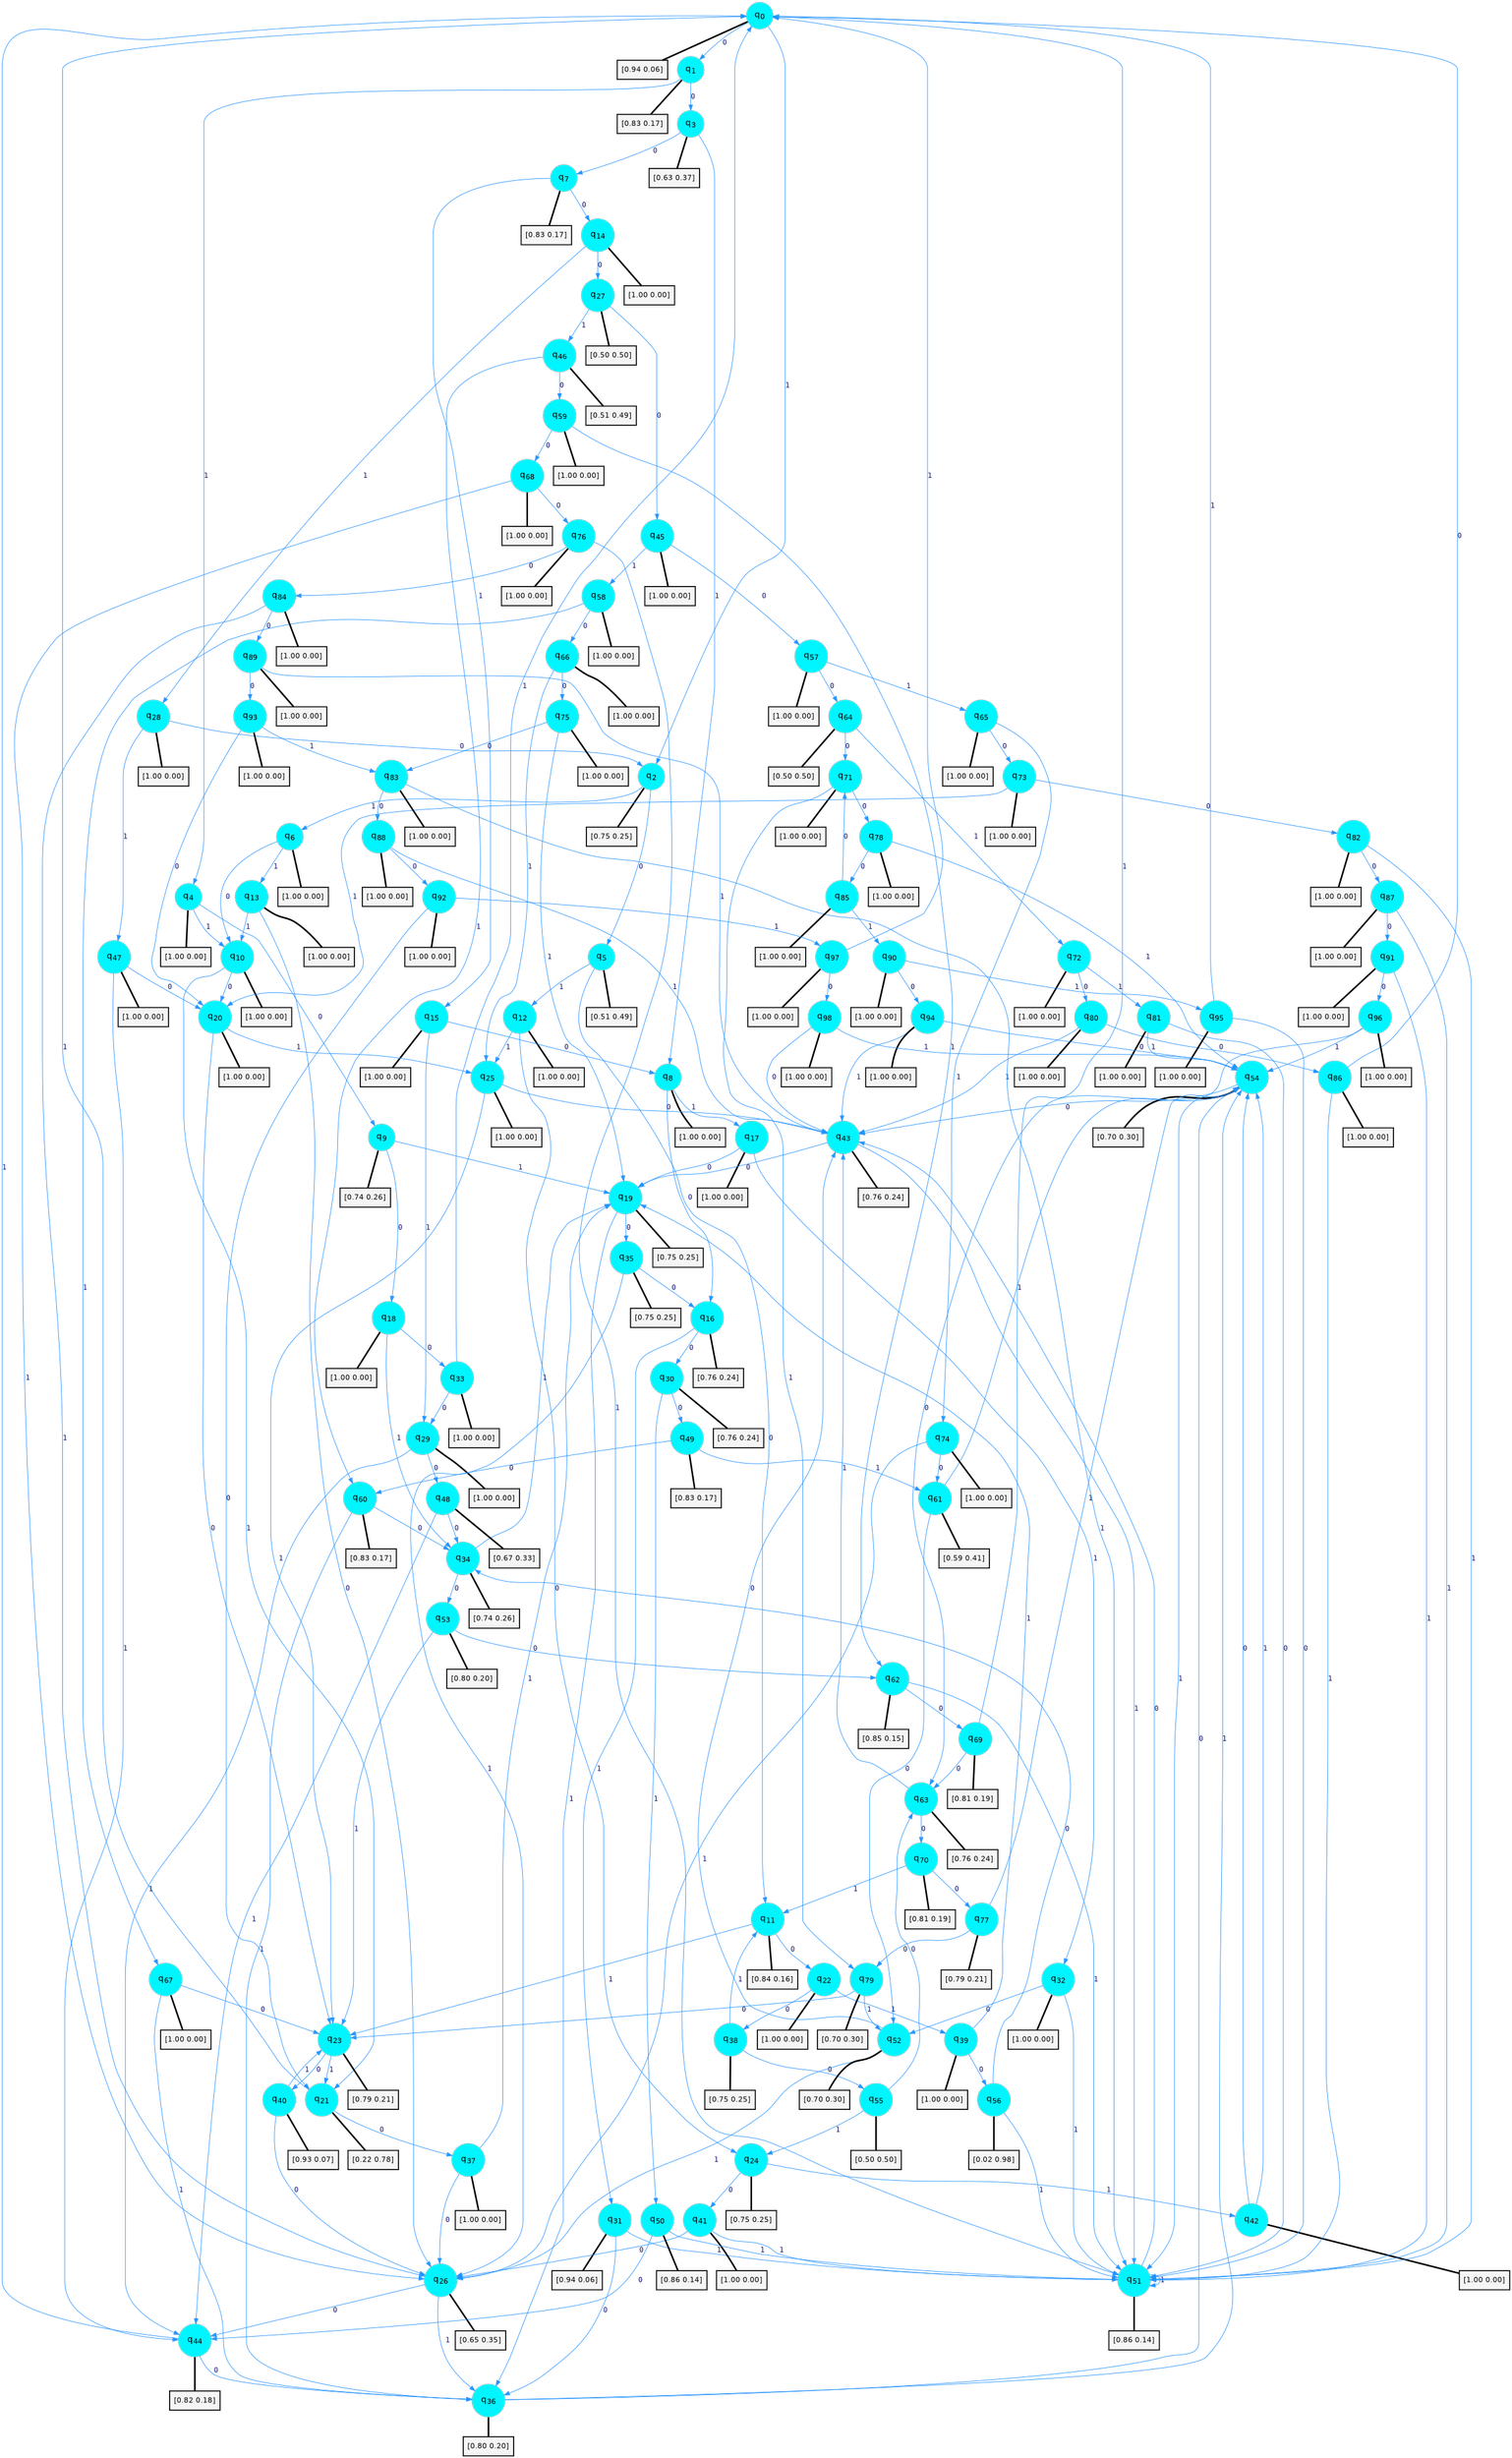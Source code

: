 digraph G {
graph [
bgcolor=transparent, dpi=300, rankdir=TD, size="40,25"];
node [
color=gray, fillcolor=turquoise1, fontcolor=black, fontname=Helvetica, fontsize=16, fontweight=bold, shape=circle, style=filled];
edge [
arrowsize=1, color=dodgerblue1, fontcolor=midnightblue, fontname=courier, fontweight=bold, penwidth=1, style=solid, weight=20];
0[label=<q<SUB>0</SUB>>];
1[label=<q<SUB>1</SUB>>];
2[label=<q<SUB>2</SUB>>];
3[label=<q<SUB>3</SUB>>];
4[label=<q<SUB>4</SUB>>];
5[label=<q<SUB>5</SUB>>];
6[label=<q<SUB>6</SUB>>];
7[label=<q<SUB>7</SUB>>];
8[label=<q<SUB>8</SUB>>];
9[label=<q<SUB>9</SUB>>];
10[label=<q<SUB>10</SUB>>];
11[label=<q<SUB>11</SUB>>];
12[label=<q<SUB>12</SUB>>];
13[label=<q<SUB>13</SUB>>];
14[label=<q<SUB>14</SUB>>];
15[label=<q<SUB>15</SUB>>];
16[label=<q<SUB>16</SUB>>];
17[label=<q<SUB>17</SUB>>];
18[label=<q<SUB>18</SUB>>];
19[label=<q<SUB>19</SUB>>];
20[label=<q<SUB>20</SUB>>];
21[label=<q<SUB>21</SUB>>];
22[label=<q<SUB>22</SUB>>];
23[label=<q<SUB>23</SUB>>];
24[label=<q<SUB>24</SUB>>];
25[label=<q<SUB>25</SUB>>];
26[label=<q<SUB>26</SUB>>];
27[label=<q<SUB>27</SUB>>];
28[label=<q<SUB>28</SUB>>];
29[label=<q<SUB>29</SUB>>];
30[label=<q<SUB>30</SUB>>];
31[label=<q<SUB>31</SUB>>];
32[label=<q<SUB>32</SUB>>];
33[label=<q<SUB>33</SUB>>];
34[label=<q<SUB>34</SUB>>];
35[label=<q<SUB>35</SUB>>];
36[label=<q<SUB>36</SUB>>];
37[label=<q<SUB>37</SUB>>];
38[label=<q<SUB>38</SUB>>];
39[label=<q<SUB>39</SUB>>];
40[label=<q<SUB>40</SUB>>];
41[label=<q<SUB>41</SUB>>];
42[label=<q<SUB>42</SUB>>];
43[label=<q<SUB>43</SUB>>];
44[label=<q<SUB>44</SUB>>];
45[label=<q<SUB>45</SUB>>];
46[label=<q<SUB>46</SUB>>];
47[label=<q<SUB>47</SUB>>];
48[label=<q<SUB>48</SUB>>];
49[label=<q<SUB>49</SUB>>];
50[label=<q<SUB>50</SUB>>];
51[label=<q<SUB>51</SUB>>];
52[label=<q<SUB>52</SUB>>];
53[label=<q<SUB>53</SUB>>];
54[label=<q<SUB>54</SUB>>];
55[label=<q<SUB>55</SUB>>];
56[label=<q<SUB>56</SUB>>];
57[label=<q<SUB>57</SUB>>];
58[label=<q<SUB>58</SUB>>];
59[label=<q<SUB>59</SUB>>];
60[label=<q<SUB>60</SUB>>];
61[label=<q<SUB>61</SUB>>];
62[label=<q<SUB>62</SUB>>];
63[label=<q<SUB>63</SUB>>];
64[label=<q<SUB>64</SUB>>];
65[label=<q<SUB>65</SUB>>];
66[label=<q<SUB>66</SUB>>];
67[label=<q<SUB>67</SUB>>];
68[label=<q<SUB>68</SUB>>];
69[label=<q<SUB>69</SUB>>];
70[label=<q<SUB>70</SUB>>];
71[label=<q<SUB>71</SUB>>];
72[label=<q<SUB>72</SUB>>];
73[label=<q<SUB>73</SUB>>];
74[label=<q<SUB>74</SUB>>];
75[label=<q<SUB>75</SUB>>];
76[label=<q<SUB>76</SUB>>];
77[label=<q<SUB>77</SUB>>];
78[label=<q<SUB>78</SUB>>];
79[label=<q<SUB>79</SUB>>];
80[label=<q<SUB>80</SUB>>];
81[label=<q<SUB>81</SUB>>];
82[label=<q<SUB>82</SUB>>];
83[label=<q<SUB>83</SUB>>];
84[label=<q<SUB>84</SUB>>];
85[label=<q<SUB>85</SUB>>];
86[label=<q<SUB>86</SUB>>];
87[label=<q<SUB>87</SUB>>];
88[label=<q<SUB>88</SUB>>];
89[label=<q<SUB>89</SUB>>];
90[label=<q<SUB>90</SUB>>];
91[label=<q<SUB>91</SUB>>];
92[label=<q<SUB>92</SUB>>];
93[label=<q<SUB>93</SUB>>];
94[label=<q<SUB>94</SUB>>];
95[label=<q<SUB>95</SUB>>];
96[label=<q<SUB>96</SUB>>];
97[label=<q<SUB>97</SUB>>];
98[label=<q<SUB>98</SUB>>];
99[label="[0.94 0.06]", shape=box,fontcolor=black, fontname=Helvetica, fontsize=14, penwidth=2, fillcolor=whitesmoke,color=black];
100[label="[0.83 0.17]", shape=box,fontcolor=black, fontname=Helvetica, fontsize=14, penwidth=2, fillcolor=whitesmoke,color=black];
101[label="[0.75 0.25]", shape=box,fontcolor=black, fontname=Helvetica, fontsize=14, penwidth=2, fillcolor=whitesmoke,color=black];
102[label="[0.63 0.37]", shape=box,fontcolor=black, fontname=Helvetica, fontsize=14, penwidth=2, fillcolor=whitesmoke,color=black];
103[label="[1.00 0.00]", shape=box,fontcolor=black, fontname=Helvetica, fontsize=14, penwidth=2, fillcolor=whitesmoke,color=black];
104[label="[0.51 0.49]", shape=box,fontcolor=black, fontname=Helvetica, fontsize=14, penwidth=2, fillcolor=whitesmoke,color=black];
105[label="[1.00 0.00]", shape=box,fontcolor=black, fontname=Helvetica, fontsize=14, penwidth=2, fillcolor=whitesmoke,color=black];
106[label="[0.83 0.17]", shape=box,fontcolor=black, fontname=Helvetica, fontsize=14, penwidth=2, fillcolor=whitesmoke,color=black];
107[label="[1.00 0.00]", shape=box,fontcolor=black, fontname=Helvetica, fontsize=14, penwidth=2, fillcolor=whitesmoke,color=black];
108[label="[0.74 0.26]", shape=box,fontcolor=black, fontname=Helvetica, fontsize=14, penwidth=2, fillcolor=whitesmoke,color=black];
109[label="[1.00 0.00]", shape=box,fontcolor=black, fontname=Helvetica, fontsize=14, penwidth=2, fillcolor=whitesmoke,color=black];
110[label="[0.84 0.16]", shape=box,fontcolor=black, fontname=Helvetica, fontsize=14, penwidth=2, fillcolor=whitesmoke,color=black];
111[label="[1.00 0.00]", shape=box,fontcolor=black, fontname=Helvetica, fontsize=14, penwidth=2, fillcolor=whitesmoke,color=black];
112[label="[1.00 0.00]", shape=box,fontcolor=black, fontname=Helvetica, fontsize=14, penwidth=2, fillcolor=whitesmoke,color=black];
113[label="[1.00 0.00]", shape=box,fontcolor=black, fontname=Helvetica, fontsize=14, penwidth=2, fillcolor=whitesmoke,color=black];
114[label="[1.00 0.00]", shape=box,fontcolor=black, fontname=Helvetica, fontsize=14, penwidth=2, fillcolor=whitesmoke,color=black];
115[label="[0.76 0.24]", shape=box,fontcolor=black, fontname=Helvetica, fontsize=14, penwidth=2, fillcolor=whitesmoke,color=black];
116[label="[1.00 0.00]", shape=box,fontcolor=black, fontname=Helvetica, fontsize=14, penwidth=2, fillcolor=whitesmoke,color=black];
117[label="[1.00 0.00]", shape=box,fontcolor=black, fontname=Helvetica, fontsize=14, penwidth=2, fillcolor=whitesmoke,color=black];
118[label="[0.75 0.25]", shape=box,fontcolor=black, fontname=Helvetica, fontsize=14, penwidth=2, fillcolor=whitesmoke,color=black];
119[label="[1.00 0.00]", shape=box,fontcolor=black, fontname=Helvetica, fontsize=14, penwidth=2, fillcolor=whitesmoke,color=black];
120[label="[0.22 0.78]", shape=box,fontcolor=black, fontname=Helvetica, fontsize=14, penwidth=2, fillcolor=whitesmoke,color=black];
121[label="[1.00 0.00]", shape=box,fontcolor=black, fontname=Helvetica, fontsize=14, penwidth=2, fillcolor=whitesmoke,color=black];
122[label="[0.79 0.21]", shape=box,fontcolor=black, fontname=Helvetica, fontsize=14, penwidth=2, fillcolor=whitesmoke,color=black];
123[label="[0.75 0.25]", shape=box,fontcolor=black, fontname=Helvetica, fontsize=14, penwidth=2, fillcolor=whitesmoke,color=black];
124[label="[1.00 0.00]", shape=box,fontcolor=black, fontname=Helvetica, fontsize=14, penwidth=2, fillcolor=whitesmoke,color=black];
125[label="[0.65 0.35]", shape=box,fontcolor=black, fontname=Helvetica, fontsize=14, penwidth=2, fillcolor=whitesmoke,color=black];
126[label="[0.50 0.50]", shape=box,fontcolor=black, fontname=Helvetica, fontsize=14, penwidth=2, fillcolor=whitesmoke,color=black];
127[label="[1.00 0.00]", shape=box,fontcolor=black, fontname=Helvetica, fontsize=14, penwidth=2, fillcolor=whitesmoke,color=black];
128[label="[1.00 0.00]", shape=box,fontcolor=black, fontname=Helvetica, fontsize=14, penwidth=2, fillcolor=whitesmoke,color=black];
129[label="[0.76 0.24]", shape=box,fontcolor=black, fontname=Helvetica, fontsize=14, penwidth=2, fillcolor=whitesmoke,color=black];
130[label="[0.94 0.06]", shape=box,fontcolor=black, fontname=Helvetica, fontsize=14, penwidth=2, fillcolor=whitesmoke,color=black];
131[label="[1.00 0.00]", shape=box,fontcolor=black, fontname=Helvetica, fontsize=14, penwidth=2, fillcolor=whitesmoke,color=black];
132[label="[1.00 0.00]", shape=box,fontcolor=black, fontname=Helvetica, fontsize=14, penwidth=2, fillcolor=whitesmoke,color=black];
133[label="[0.74 0.26]", shape=box,fontcolor=black, fontname=Helvetica, fontsize=14, penwidth=2, fillcolor=whitesmoke,color=black];
134[label="[0.75 0.25]", shape=box,fontcolor=black, fontname=Helvetica, fontsize=14, penwidth=2, fillcolor=whitesmoke,color=black];
135[label="[0.80 0.20]", shape=box,fontcolor=black, fontname=Helvetica, fontsize=14, penwidth=2, fillcolor=whitesmoke,color=black];
136[label="[1.00 0.00]", shape=box,fontcolor=black, fontname=Helvetica, fontsize=14, penwidth=2, fillcolor=whitesmoke,color=black];
137[label="[0.75 0.25]", shape=box,fontcolor=black, fontname=Helvetica, fontsize=14, penwidth=2, fillcolor=whitesmoke,color=black];
138[label="[1.00 0.00]", shape=box,fontcolor=black, fontname=Helvetica, fontsize=14, penwidth=2, fillcolor=whitesmoke,color=black];
139[label="[0.93 0.07]", shape=box,fontcolor=black, fontname=Helvetica, fontsize=14, penwidth=2, fillcolor=whitesmoke,color=black];
140[label="[1.00 0.00]", shape=box,fontcolor=black, fontname=Helvetica, fontsize=14, penwidth=2, fillcolor=whitesmoke,color=black];
141[label="[1.00 0.00]", shape=box,fontcolor=black, fontname=Helvetica, fontsize=14, penwidth=2, fillcolor=whitesmoke,color=black];
142[label="[0.76 0.24]", shape=box,fontcolor=black, fontname=Helvetica, fontsize=14, penwidth=2, fillcolor=whitesmoke,color=black];
143[label="[0.82 0.18]", shape=box,fontcolor=black, fontname=Helvetica, fontsize=14, penwidth=2, fillcolor=whitesmoke,color=black];
144[label="[1.00 0.00]", shape=box,fontcolor=black, fontname=Helvetica, fontsize=14, penwidth=2, fillcolor=whitesmoke,color=black];
145[label="[0.51 0.49]", shape=box,fontcolor=black, fontname=Helvetica, fontsize=14, penwidth=2, fillcolor=whitesmoke,color=black];
146[label="[1.00 0.00]", shape=box,fontcolor=black, fontname=Helvetica, fontsize=14, penwidth=2, fillcolor=whitesmoke,color=black];
147[label="[0.67 0.33]", shape=box,fontcolor=black, fontname=Helvetica, fontsize=14, penwidth=2, fillcolor=whitesmoke,color=black];
148[label="[0.83 0.17]", shape=box,fontcolor=black, fontname=Helvetica, fontsize=14, penwidth=2, fillcolor=whitesmoke,color=black];
149[label="[0.86 0.14]", shape=box,fontcolor=black, fontname=Helvetica, fontsize=14, penwidth=2, fillcolor=whitesmoke,color=black];
150[label="[0.86 0.14]", shape=box,fontcolor=black, fontname=Helvetica, fontsize=14, penwidth=2, fillcolor=whitesmoke,color=black];
151[label="[0.70 0.30]", shape=box,fontcolor=black, fontname=Helvetica, fontsize=14, penwidth=2, fillcolor=whitesmoke,color=black];
152[label="[0.80 0.20]", shape=box,fontcolor=black, fontname=Helvetica, fontsize=14, penwidth=2, fillcolor=whitesmoke,color=black];
153[label="[0.70 0.30]", shape=box,fontcolor=black, fontname=Helvetica, fontsize=14, penwidth=2, fillcolor=whitesmoke,color=black];
154[label="[0.50 0.50]", shape=box,fontcolor=black, fontname=Helvetica, fontsize=14, penwidth=2, fillcolor=whitesmoke,color=black];
155[label="[0.02 0.98]", shape=box,fontcolor=black, fontname=Helvetica, fontsize=14, penwidth=2, fillcolor=whitesmoke,color=black];
156[label="[1.00 0.00]", shape=box,fontcolor=black, fontname=Helvetica, fontsize=14, penwidth=2, fillcolor=whitesmoke,color=black];
157[label="[1.00 0.00]", shape=box,fontcolor=black, fontname=Helvetica, fontsize=14, penwidth=2, fillcolor=whitesmoke,color=black];
158[label="[1.00 0.00]", shape=box,fontcolor=black, fontname=Helvetica, fontsize=14, penwidth=2, fillcolor=whitesmoke,color=black];
159[label="[0.83 0.17]", shape=box,fontcolor=black, fontname=Helvetica, fontsize=14, penwidth=2, fillcolor=whitesmoke,color=black];
160[label="[0.59 0.41]", shape=box,fontcolor=black, fontname=Helvetica, fontsize=14, penwidth=2, fillcolor=whitesmoke,color=black];
161[label="[0.85 0.15]", shape=box,fontcolor=black, fontname=Helvetica, fontsize=14, penwidth=2, fillcolor=whitesmoke,color=black];
162[label="[0.76 0.24]", shape=box,fontcolor=black, fontname=Helvetica, fontsize=14, penwidth=2, fillcolor=whitesmoke,color=black];
163[label="[0.50 0.50]", shape=box,fontcolor=black, fontname=Helvetica, fontsize=14, penwidth=2, fillcolor=whitesmoke,color=black];
164[label="[1.00 0.00]", shape=box,fontcolor=black, fontname=Helvetica, fontsize=14, penwidth=2, fillcolor=whitesmoke,color=black];
165[label="[1.00 0.00]", shape=box,fontcolor=black, fontname=Helvetica, fontsize=14, penwidth=2, fillcolor=whitesmoke,color=black];
166[label="[1.00 0.00]", shape=box,fontcolor=black, fontname=Helvetica, fontsize=14, penwidth=2, fillcolor=whitesmoke,color=black];
167[label="[1.00 0.00]", shape=box,fontcolor=black, fontname=Helvetica, fontsize=14, penwidth=2, fillcolor=whitesmoke,color=black];
168[label="[0.81 0.19]", shape=box,fontcolor=black, fontname=Helvetica, fontsize=14, penwidth=2, fillcolor=whitesmoke,color=black];
169[label="[0.81 0.19]", shape=box,fontcolor=black, fontname=Helvetica, fontsize=14, penwidth=2, fillcolor=whitesmoke,color=black];
170[label="[1.00 0.00]", shape=box,fontcolor=black, fontname=Helvetica, fontsize=14, penwidth=2, fillcolor=whitesmoke,color=black];
171[label="[1.00 0.00]", shape=box,fontcolor=black, fontname=Helvetica, fontsize=14, penwidth=2, fillcolor=whitesmoke,color=black];
172[label="[1.00 0.00]", shape=box,fontcolor=black, fontname=Helvetica, fontsize=14, penwidth=2, fillcolor=whitesmoke,color=black];
173[label="[1.00 0.00]", shape=box,fontcolor=black, fontname=Helvetica, fontsize=14, penwidth=2, fillcolor=whitesmoke,color=black];
174[label="[1.00 0.00]", shape=box,fontcolor=black, fontname=Helvetica, fontsize=14, penwidth=2, fillcolor=whitesmoke,color=black];
175[label="[1.00 0.00]", shape=box,fontcolor=black, fontname=Helvetica, fontsize=14, penwidth=2, fillcolor=whitesmoke,color=black];
176[label="[0.79 0.21]", shape=box,fontcolor=black, fontname=Helvetica, fontsize=14, penwidth=2, fillcolor=whitesmoke,color=black];
177[label="[1.00 0.00]", shape=box,fontcolor=black, fontname=Helvetica, fontsize=14, penwidth=2, fillcolor=whitesmoke,color=black];
178[label="[0.70 0.30]", shape=box,fontcolor=black, fontname=Helvetica, fontsize=14, penwidth=2, fillcolor=whitesmoke,color=black];
179[label="[1.00 0.00]", shape=box,fontcolor=black, fontname=Helvetica, fontsize=14, penwidth=2, fillcolor=whitesmoke,color=black];
180[label="[1.00 0.00]", shape=box,fontcolor=black, fontname=Helvetica, fontsize=14, penwidth=2, fillcolor=whitesmoke,color=black];
181[label="[1.00 0.00]", shape=box,fontcolor=black, fontname=Helvetica, fontsize=14, penwidth=2, fillcolor=whitesmoke,color=black];
182[label="[1.00 0.00]", shape=box,fontcolor=black, fontname=Helvetica, fontsize=14, penwidth=2, fillcolor=whitesmoke,color=black];
183[label="[1.00 0.00]", shape=box,fontcolor=black, fontname=Helvetica, fontsize=14, penwidth=2, fillcolor=whitesmoke,color=black];
184[label="[1.00 0.00]", shape=box,fontcolor=black, fontname=Helvetica, fontsize=14, penwidth=2, fillcolor=whitesmoke,color=black];
185[label="[1.00 0.00]", shape=box,fontcolor=black, fontname=Helvetica, fontsize=14, penwidth=2, fillcolor=whitesmoke,color=black];
186[label="[1.00 0.00]", shape=box,fontcolor=black, fontname=Helvetica, fontsize=14, penwidth=2, fillcolor=whitesmoke,color=black];
187[label="[1.00 0.00]", shape=box,fontcolor=black, fontname=Helvetica, fontsize=14, penwidth=2, fillcolor=whitesmoke,color=black];
188[label="[1.00 0.00]", shape=box,fontcolor=black, fontname=Helvetica, fontsize=14, penwidth=2, fillcolor=whitesmoke,color=black];
189[label="[1.00 0.00]", shape=box,fontcolor=black, fontname=Helvetica, fontsize=14, penwidth=2, fillcolor=whitesmoke,color=black];
190[label="[1.00 0.00]", shape=box,fontcolor=black, fontname=Helvetica, fontsize=14, penwidth=2, fillcolor=whitesmoke,color=black];
191[label="[1.00 0.00]", shape=box,fontcolor=black, fontname=Helvetica, fontsize=14, penwidth=2, fillcolor=whitesmoke,color=black];
192[label="[1.00 0.00]", shape=box,fontcolor=black, fontname=Helvetica, fontsize=14, penwidth=2, fillcolor=whitesmoke,color=black];
193[label="[1.00 0.00]", shape=box,fontcolor=black, fontname=Helvetica, fontsize=14, penwidth=2, fillcolor=whitesmoke,color=black];
194[label="[1.00 0.00]", shape=box,fontcolor=black, fontname=Helvetica, fontsize=14, penwidth=2, fillcolor=whitesmoke,color=black];
195[label="[1.00 0.00]", shape=box,fontcolor=black, fontname=Helvetica, fontsize=14, penwidth=2, fillcolor=whitesmoke,color=black];
196[label="[1.00 0.00]", shape=box,fontcolor=black, fontname=Helvetica, fontsize=14, penwidth=2, fillcolor=whitesmoke,color=black];
197[label="[1.00 0.00]", shape=box,fontcolor=black, fontname=Helvetica, fontsize=14, penwidth=2, fillcolor=whitesmoke,color=black];
0->1 [label=0];
0->2 [label=1];
0->99 [arrowhead=none, penwidth=3,color=black];
1->3 [label=0];
1->4 [label=1];
1->100 [arrowhead=none, penwidth=3,color=black];
2->5 [label=0];
2->6 [label=1];
2->101 [arrowhead=none, penwidth=3,color=black];
3->7 [label=0];
3->8 [label=1];
3->102 [arrowhead=none, penwidth=3,color=black];
4->9 [label=0];
4->10 [label=1];
4->103 [arrowhead=none, penwidth=3,color=black];
5->11 [label=0];
5->12 [label=1];
5->104 [arrowhead=none, penwidth=3,color=black];
6->10 [label=0];
6->13 [label=1];
6->105 [arrowhead=none, penwidth=3,color=black];
7->14 [label=0];
7->15 [label=1];
7->106 [arrowhead=none, penwidth=3,color=black];
8->16 [label=0];
8->17 [label=1];
8->107 [arrowhead=none, penwidth=3,color=black];
9->18 [label=0];
9->19 [label=1];
9->108 [arrowhead=none, penwidth=3,color=black];
10->20 [label=0];
10->21 [label=1];
10->109 [arrowhead=none, penwidth=3,color=black];
11->22 [label=0];
11->23 [label=1];
11->110 [arrowhead=none, penwidth=3,color=black];
12->24 [label=0];
12->25 [label=1];
12->111 [arrowhead=none, penwidth=3,color=black];
13->26 [label=0];
13->10 [label=1];
13->112 [arrowhead=none, penwidth=3,color=black];
14->27 [label=0];
14->28 [label=1];
14->113 [arrowhead=none, penwidth=3,color=black];
15->8 [label=0];
15->29 [label=1];
15->114 [arrowhead=none, penwidth=3,color=black];
16->30 [label=0];
16->31 [label=1];
16->115 [arrowhead=none, penwidth=3,color=black];
17->19 [label=0];
17->32 [label=1];
17->116 [arrowhead=none, penwidth=3,color=black];
18->33 [label=0];
18->34 [label=1];
18->117 [arrowhead=none, penwidth=3,color=black];
19->35 [label=0];
19->36 [label=1];
19->118 [arrowhead=none, penwidth=3,color=black];
20->23 [label=0];
20->25 [label=1];
20->119 [arrowhead=none, penwidth=3,color=black];
21->37 [label=0];
21->0 [label=1];
21->120 [arrowhead=none, penwidth=3,color=black];
22->38 [label=0];
22->39 [label=1];
22->121 [arrowhead=none, penwidth=3,color=black];
23->40 [label=0];
23->21 [label=1];
23->122 [arrowhead=none, penwidth=3,color=black];
24->41 [label=0];
24->42 [label=1];
24->123 [arrowhead=none, penwidth=3,color=black];
25->43 [label=0];
25->23 [label=1];
25->124 [arrowhead=none, penwidth=3,color=black];
26->44 [label=0];
26->36 [label=1];
26->125 [arrowhead=none, penwidth=3,color=black];
27->45 [label=0];
27->46 [label=1];
27->126 [arrowhead=none, penwidth=3,color=black];
28->2 [label=0];
28->47 [label=1];
28->127 [arrowhead=none, penwidth=3,color=black];
29->48 [label=0];
29->44 [label=1];
29->128 [arrowhead=none, penwidth=3,color=black];
30->49 [label=0];
30->50 [label=1];
30->129 [arrowhead=none, penwidth=3,color=black];
31->36 [label=0];
31->51 [label=1];
31->130 [arrowhead=none, penwidth=3,color=black];
32->52 [label=0];
32->51 [label=1];
32->131 [arrowhead=none, penwidth=3,color=black];
33->29 [label=0];
33->0 [label=1];
33->132 [arrowhead=none, penwidth=3,color=black];
34->53 [label=0];
34->19 [label=1];
34->133 [arrowhead=none, penwidth=3,color=black];
35->16 [label=0];
35->26 [label=1];
35->134 [arrowhead=none, penwidth=3,color=black];
36->54 [label=0];
36->54 [label=1];
36->135 [arrowhead=none, penwidth=3,color=black];
37->26 [label=0];
37->19 [label=1];
37->136 [arrowhead=none, penwidth=3,color=black];
38->55 [label=0];
38->11 [label=1];
38->137 [arrowhead=none, penwidth=3,color=black];
39->56 [label=0];
39->19 [label=1];
39->138 [arrowhead=none, penwidth=3,color=black];
40->26 [label=0];
40->23 [label=1];
40->139 [arrowhead=none, penwidth=3,color=black];
41->26 [label=0];
41->51 [label=1];
41->140 [arrowhead=none, penwidth=3,color=black];
42->54 [label=0];
42->54 [label=1];
42->141 [arrowhead=none, penwidth=3,color=black];
43->19 [label=0];
43->51 [label=1];
43->142 [arrowhead=none, penwidth=3,color=black];
44->36 [label=0];
44->0 [label=1];
44->143 [arrowhead=none, penwidth=3,color=black];
45->57 [label=0];
45->58 [label=1];
45->144 [arrowhead=none, penwidth=3,color=black];
46->59 [label=0];
46->60 [label=1];
46->145 [arrowhead=none, penwidth=3,color=black];
47->20 [label=0];
47->44 [label=1];
47->146 [arrowhead=none, penwidth=3,color=black];
48->34 [label=0];
48->44 [label=1];
48->147 [arrowhead=none, penwidth=3,color=black];
49->60 [label=0];
49->61 [label=1];
49->148 [arrowhead=none, penwidth=3,color=black];
50->44 [label=0];
50->51 [label=1];
50->149 [arrowhead=none, penwidth=3,color=black];
51->43 [label=0];
51->51 [label=1];
51->150 [arrowhead=none, penwidth=3,color=black];
52->43 [label=0];
52->26 [label=1];
52->151 [arrowhead=none, penwidth=3,color=black];
53->62 [label=0];
53->23 [label=1];
53->152 [arrowhead=none, penwidth=3,color=black];
54->43 [label=0];
54->51 [label=1];
54->153 [arrowhead=none, penwidth=3,color=black];
55->63 [label=0];
55->24 [label=1];
55->154 [arrowhead=none, penwidth=3,color=black];
56->34 [label=0];
56->51 [label=1];
56->155 [arrowhead=none, penwidth=3,color=black];
57->64 [label=0];
57->65 [label=1];
57->156 [arrowhead=none, penwidth=3,color=black];
58->66 [label=0];
58->67 [label=1];
58->157 [arrowhead=none, penwidth=3,color=black];
59->68 [label=0];
59->62 [label=1];
59->158 [arrowhead=none, penwidth=3,color=black];
60->34 [label=0];
60->36 [label=1];
60->159 [arrowhead=none, penwidth=3,color=black];
61->52 [label=0];
61->54 [label=1];
61->160 [arrowhead=none, penwidth=3,color=black];
62->69 [label=0];
62->51 [label=1];
62->161 [arrowhead=none, penwidth=3,color=black];
63->70 [label=0];
63->43 [label=1];
63->162 [arrowhead=none, penwidth=3,color=black];
64->71 [label=0];
64->72 [label=1];
64->163 [arrowhead=none, penwidth=3,color=black];
65->73 [label=0];
65->74 [label=1];
65->164 [arrowhead=none, penwidth=3,color=black];
66->75 [label=0];
66->25 [label=1];
66->165 [arrowhead=none, penwidth=3,color=black];
67->23 [label=0];
67->36 [label=1];
67->166 [arrowhead=none, penwidth=3,color=black];
68->76 [label=0];
68->26 [label=1];
68->167 [arrowhead=none, penwidth=3,color=black];
69->63 [label=0];
69->0 [label=1];
69->168 [arrowhead=none, penwidth=3,color=black];
70->77 [label=0];
70->11 [label=1];
70->169 [arrowhead=none, penwidth=3,color=black];
71->78 [label=0];
71->79 [label=1];
71->170 [arrowhead=none, penwidth=3,color=black];
72->80 [label=0];
72->81 [label=1];
72->171 [arrowhead=none, penwidth=3,color=black];
73->82 [label=0];
73->20 [label=1];
73->172 [arrowhead=none, penwidth=3,color=black];
74->61 [label=0];
74->26 [label=1];
74->173 [arrowhead=none, penwidth=3,color=black];
75->83 [label=0];
75->19 [label=1];
75->174 [arrowhead=none, penwidth=3,color=black];
76->84 [label=0];
76->51 [label=1];
76->175 [arrowhead=none, penwidth=3,color=black];
77->79 [label=0];
77->54 [label=1];
77->176 [arrowhead=none, penwidth=3,color=black];
78->85 [label=0];
78->54 [label=1];
78->177 [arrowhead=none, penwidth=3,color=black];
79->23 [label=0];
79->52 [label=1];
79->178 [arrowhead=none, penwidth=3,color=black];
80->86 [label=0];
80->43 [label=1];
80->179 [arrowhead=none, penwidth=3,color=black];
81->51 [label=0];
81->54 [label=1];
81->180 [arrowhead=none, penwidth=3,color=black];
82->87 [label=0];
82->51 [label=1];
82->181 [arrowhead=none, penwidth=3,color=black];
83->88 [label=0];
83->51 [label=1];
83->182 [arrowhead=none, penwidth=3,color=black];
84->89 [label=0];
84->26 [label=1];
84->183 [arrowhead=none, penwidth=3,color=black];
85->71 [label=0];
85->90 [label=1];
85->184 [arrowhead=none, penwidth=3,color=black];
86->0 [label=0];
86->51 [label=1];
86->185 [arrowhead=none, penwidth=3,color=black];
87->91 [label=0];
87->51 [label=1];
87->186 [arrowhead=none, penwidth=3,color=black];
88->92 [label=0];
88->43 [label=1];
88->187 [arrowhead=none, penwidth=3,color=black];
89->93 [label=0];
89->43 [label=1];
89->188 [arrowhead=none, penwidth=3,color=black];
90->94 [label=0];
90->95 [label=1];
90->189 [arrowhead=none, penwidth=3,color=black];
91->96 [label=0];
91->51 [label=1];
91->190 [arrowhead=none, penwidth=3,color=black];
92->21 [label=0];
92->97 [label=1];
92->191 [arrowhead=none, penwidth=3,color=black];
93->20 [label=0];
93->83 [label=1];
93->192 [arrowhead=none, penwidth=3,color=black];
94->54 [label=0];
94->43 [label=1];
94->193 [arrowhead=none, penwidth=3,color=black];
95->51 [label=0];
95->0 [label=1];
95->194 [arrowhead=none, penwidth=3,color=black];
96->63 [label=0];
96->54 [label=1];
96->195 [arrowhead=none, penwidth=3,color=black];
97->98 [label=0];
97->0 [label=1];
97->196 [arrowhead=none, penwidth=3,color=black];
98->43 [label=0];
98->54 [label=1];
98->197 [arrowhead=none, penwidth=3,color=black];
}
